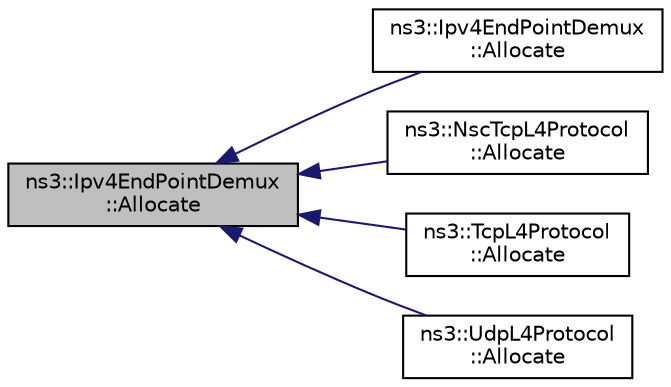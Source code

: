 digraph "ns3::Ipv4EndPointDemux::Allocate"
{
  edge [fontname="Helvetica",fontsize="10",labelfontname="Helvetica",labelfontsize="10"];
  node [fontname="Helvetica",fontsize="10",shape=record];
  rankdir="LR";
  Node1 [label="ns3::Ipv4EndPointDemux\l::Allocate",height=0.2,width=0.4,color="black", fillcolor="grey75", style="filled", fontcolor="black"];
  Node1 -> Node2 [dir="back",color="midnightblue",fontsize="10",style="solid"];
  Node2 [label="ns3::Ipv4EndPointDemux\l::Allocate",height=0.2,width=0.4,color="black", fillcolor="white", style="filled",URL="$d0/d61/classns3_1_1Ipv4EndPointDemux.html#a7e9501178cf466e3146f5d94fecec01f",tooltip="Allocate a Ipv4EndPoint. "];
  Node1 -> Node3 [dir="back",color="midnightblue",fontsize="10",style="solid"];
  Node3 [label="ns3::NscTcpL4Protocol\l::Allocate",height=0.2,width=0.4,color="black", fillcolor="white", style="filled",URL="$dd/dfe/classns3_1_1NscTcpL4Protocol.html#a86602a6c4ad2bf0c6fe70ca5e709cc6a",tooltip="Allocate an IPv4 Endpoint. "];
  Node1 -> Node4 [dir="back",color="midnightblue",fontsize="10",style="solid"];
  Node4 [label="ns3::TcpL4Protocol\l::Allocate",height=0.2,width=0.4,color="black", fillcolor="white", style="filled",URL="$df/dc9/classns3_1_1TcpL4Protocol.html#a9e0180270b7b8106263b1b3660e71094",tooltip="Allocate an IPv4 Endpoint. "];
  Node1 -> Node5 [dir="back",color="midnightblue",fontsize="10",style="solid"];
  Node5 [label="ns3::UdpL4Protocol\l::Allocate",height=0.2,width=0.4,color="black", fillcolor="white", style="filled",URL="$d0/d31/classns3_1_1UdpL4Protocol.html#a6d5d490b0841eaf685ddebcbe34ecb4b",tooltip="Allocate an IPv4 Endpoint. "];
}
